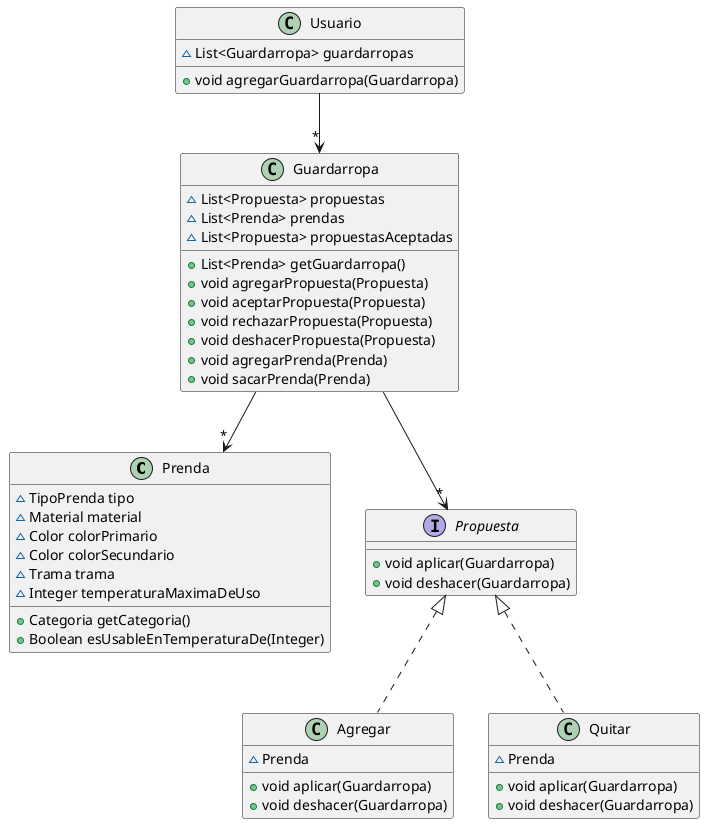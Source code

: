 @startuml
class Prenda {
~ TipoPrenda tipo
~ Material material
~ Color colorPrimario
~ Color colorSecundario
~ Trama trama
~ Integer temperaturaMaximaDeUso
+ Categoria getCategoria()
+ Boolean esUsableEnTemperaturaDe(Integer)
}
class Guardarropa {
~ List<Propuesta> propuestas
~ List<Prenda> prendas
+ List<Prenda> getGuardarropa()
~ List<Propuesta> propuestasAceptadas
+ void agregarPropuesta(Propuesta)
+ void aceptarPropuesta(Propuesta)
+ void rechazarPropuesta(Propuesta)
+ void deshacerPropuesta(Propuesta)
+ void agregarPrenda(Prenda)
+ void sacarPrenda(Prenda)

}

class Usuario {
~List<Guardarropa> guardarropas
+void agregarGuardarropa(Guardarropa)
}

interface Propuesta{
+ void aplicar(Guardarropa)
+ void deshacer(Guardarropa)
}

class Agregar implements Propuesta{
~ Prenda
+ void aplicar(Guardarropa)
+ void deshacer(Guardarropa)
}
class Quitar implements Propuesta{
~ Prenda
+ void aplicar(Guardarropa)
+ void deshacer(Guardarropa)
}
Guardarropa-->"*"Propuesta
Guardarropa-->"*"Prenda
Usuario-->"*"Guardarropa


@enduml